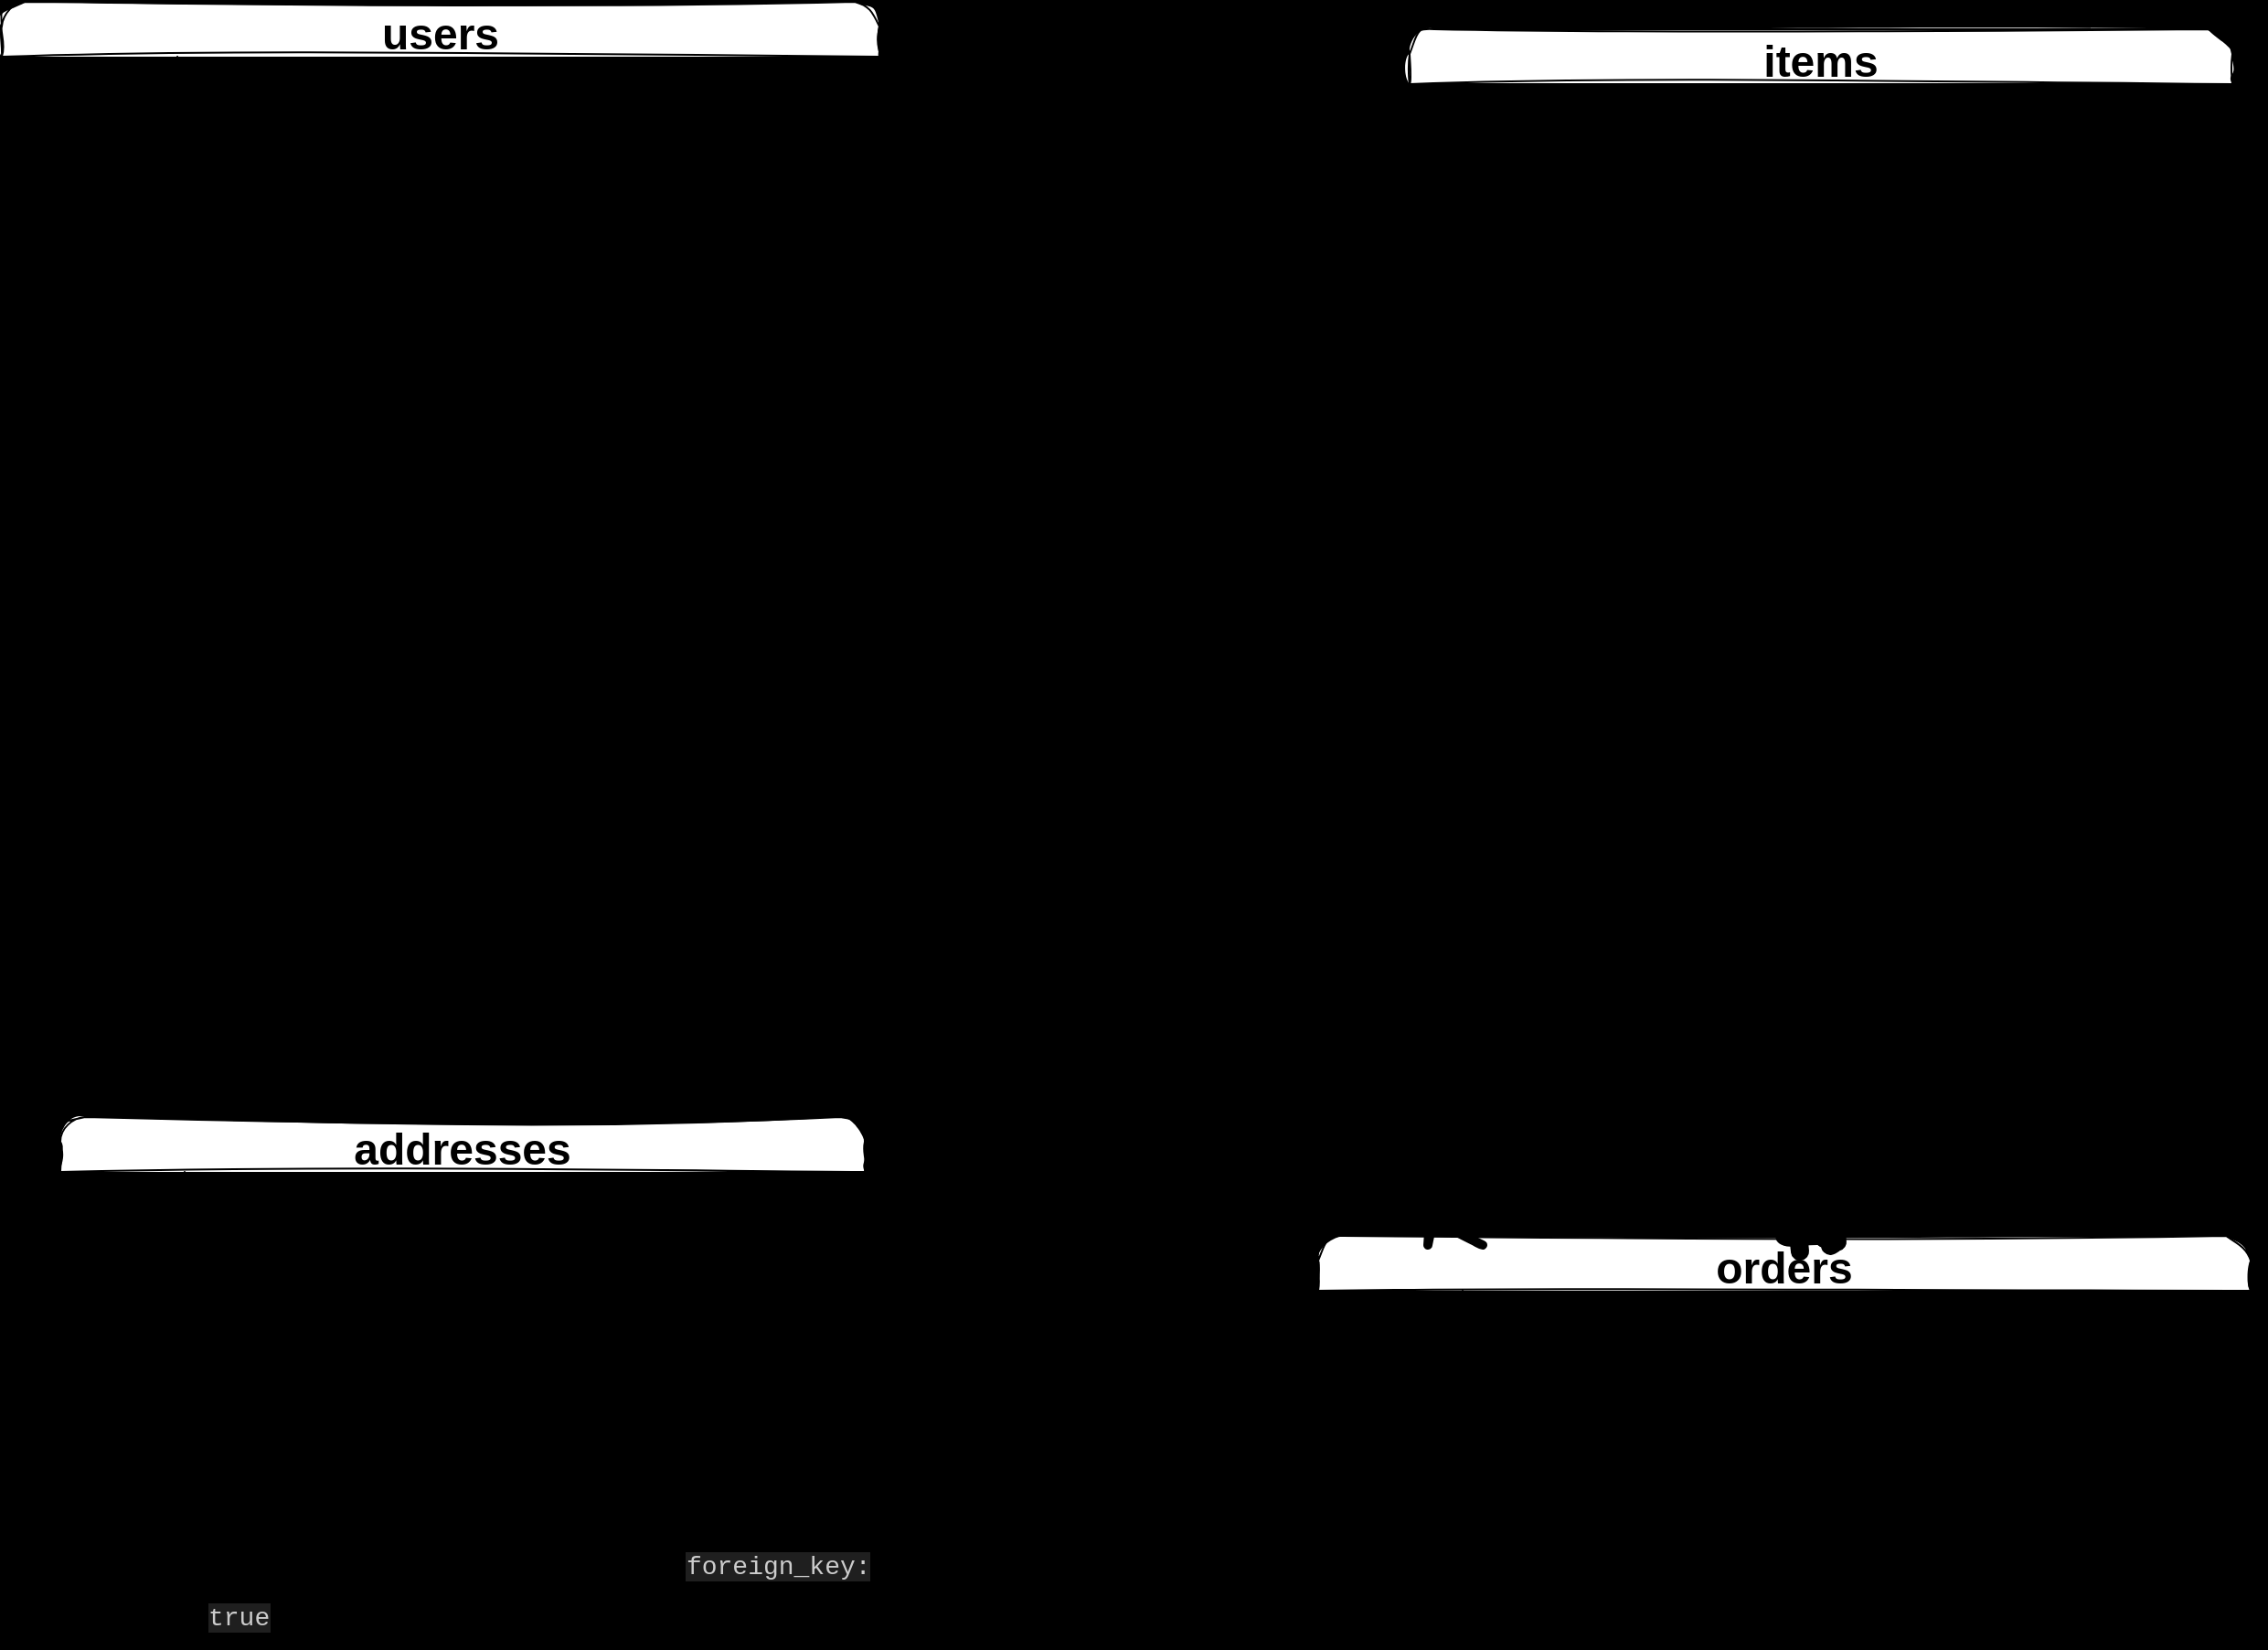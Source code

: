 <mxfile>
    <diagram id="CLmMRkyovsTW0gKOBp2L" name="ページ1">
        <mxGraphModel dx="2265" dy="595" grid="1" gridSize="10" guides="1" tooltips="1" connect="1" arrows="1" fold="1" page="1" pageScale="1" pageWidth="827" pageHeight="1169" background="#000000" math="0" shadow="0">
            <root>
                <mxCell id="0"/>
                <mxCell id="1" parent="0"/>
                <mxCell id="4" value="users" style="shape=table;startSize=30;container=1;collapsible=0;childLayout=tableLayout;fixedRows=1;rowLines=0;fontStyle=1;fontSize=24;sketch=1;curveFitting=1;jiggle=2;rounded=1;" parent="1" vertex="1">
                    <mxGeometry x="-450" y="65" width="480" height="445" as="geometry"/>
                </mxCell>
                <mxCell id="8" value="" style="shape=tableRow;horizontal=0;startSize=0;swimlaneHead=0;swimlaneBody=0;top=0;left=0;bottom=0;right=0;collapsible=0;dropTarget=0;fillColor=none;points=[[0,0.5],[1,0.5]];portConstraint=eastwest;fontSize=24;sketch=1;curveFitting=1;jiggle=2;rounded=1;" parent="4" vertex="1">
                    <mxGeometry y="30" width="480" height="30" as="geometry"/>
                </mxCell>
                <mxCell id="9" value="1" style="shape=partialRectangle;html=1;whiteSpace=wrap;connectable=0;fillColor=none;top=0;left=0;bottom=0;right=0;overflow=hidden;fontSize=24;sketch=1;curveFitting=1;jiggle=2;rounded=1;" parent="8" vertex="1">
                    <mxGeometry width="96" height="30" as="geometry">
                        <mxRectangle width="96" height="30" as="alternateBounds"/>
                    </mxGeometry>
                </mxCell>
                <mxCell id="10" value="nickname(string null:false)" style="shape=partialRectangle;html=1;whiteSpace=wrap;connectable=0;fillColor=none;top=0;left=0;bottom=0;right=0;align=left;spacingLeft=6;overflow=hidden;fontSize=24;sketch=1;curveFitting=1;jiggle=2;rounded=1;" parent="8" vertex="1">
                    <mxGeometry x="96" width="384" height="30" as="geometry">
                        <mxRectangle width="384" height="30" as="alternateBounds"/>
                    </mxGeometry>
                </mxCell>
                <mxCell id="11" value="" style="shape=tableRow;horizontal=0;startSize=0;swimlaneHead=0;swimlaneBody=0;top=0;left=0;bottom=0;right=0;collapsible=0;dropTarget=0;fillColor=none;points=[[0,0.5],[1,0.5]];portConstraint=eastwest;fontSize=24;sketch=1;curveFitting=1;jiggle=2;rounded=1;" parent="4" vertex="1">
                    <mxGeometry y="60" width="480" height="30" as="geometry"/>
                </mxCell>
                <mxCell id="12" value="2" style="shape=partialRectangle;html=1;whiteSpace=wrap;connectable=0;fillColor=none;top=0;left=0;bottom=0;right=0;overflow=hidden;fontSize=24;sketch=1;curveFitting=1;jiggle=2;rounded=1;" parent="11" vertex="1">
                    <mxGeometry width="96" height="30" as="geometry">
                        <mxRectangle width="96" height="30" as="alternateBounds"/>
                    </mxGeometry>
                </mxCell>
                <mxCell id="13" value="email(string null:false)" style="shape=partialRectangle;html=1;whiteSpace=wrap;connectable=0;fillColor=none;top=0;left=0;bottom=0;right=0;align=left;spacingLeft=6;overflow=hidden;fontSize=24;sketch=1;curveFitting=1;jiggle=2;rounded=1;" parent="11" vertex="1">
                    <mxGeometry x="96" width="384" height="30" as="geometry">
                        <mxRectangle width="384" height="30" as="alternateBounds"/>
                    </mxGeometry>
                </mxCell>
                <mxCell id="31" value="" style="shape=tableRow;horizontal=0;startSize=0;swimlaneHead=0;swimlaneBody=0;top=0;left=0;bottom=0;right=0;collapsible=0;dropTarget=0;fillColor=none;points=[[0,0.5],[1,0.5]];portConstraint=eastwest;fontSize=24;sketch=1;curveFitting=1;jiggle=2;rounded=1;" parent="4" vertex="1">
                    <mxGeometry y="90" width="480" height="30" as="geometry"/>
                </mxCell>
                <mxCell id="32" value="3" style="shape=partialRectangle;html=1;whiteSpace=wrap;connectable=0;fillColor=none;top=0;left=0;bottom=0;right=0;overflow=hidden;pointerEvents=1;fontSize=24;sketch=1;curveFitting=1;jiggle=2;rounded=1;" parent="31" vertex="1">
                    <mxGeometry width="96" height="30" as="geometry">
                        <mxRectangle width="96" height="30" as="alternateBounds"/>
                    </mxGeometry>
                </mxCell>
                <mxCell id="33" value="&#10;&lt;span style=&quot;color: rgb(240, 240, 240); font-family: Helvetica; font-size: 24px; font-style: normal; font-variant-ligatures: normal; font-variant-caps: normal; font-weight: 400; letter-spacing: normal; orphans: 2; text-align: left; text-indent: 0px; text-transform: none; widows: 2; word-spacing: 0px; -webkit-text-stroke-width: 0px; background-color: rgb(42, 37, 47); text-decoration-thickness: initial; text-decoration-style: initial; text-decoration-color: initial; float: none; display: inline !important;&quot;&gt;email(string null:false)&lt;/span&gt;&#10;&#10;" style="shape=partialRectangle;html=1;whiteSpace=wrap;connectable=0;fillColor=none;top=0;left=0;bottom=0;right=0;align=left;spacingLeft=6;overflow=hidden;fontSize=24;sketch=1;curveFitting=1;jiggle=2;rounded=1;" parent="31" vertex="1">
                    <mxGeometry x="96" width="384" height="30" as="geometry">
                        <mxRectangle width="384" height="30" as="alternateBounds"/>
                    </mxGeometry>
                </mxCell>
                <mxCell id="25" value="" style="shape=tableRow;horizontal=0;startSize=0;swimlaneHead=0;swimlaneBody=0;top=0;left=0;bottom=0;right=0;collapsible=0;dropTarget=0;fillColor=none;points=[[0,0.5],[1,0.5]];portConstraint=eastwest;fontSize=24;sketch=1;curveFitting=1;jiggle=2;rounded=1;" parent="4" vertex="1">
                    <mxGeometry y="120" width="480" height="40" as="geometry"/>
                </mxCell>
                <mxCell id="26" value="5" style="shape=partialRectangle;html=1;whiteSpace=wrap;connectable=0;fillColor=none;top=0;left=0;bottom=0;right=0;overflow=hidden;fontSize=24;sketch=1;curveFitting=1;jiggle=2;rounded=1;" parent="25" vertex="1">
                    <mxGeometry width="96" height="40" as="geometry">
                        <mxRectangle width="96" height="40" as="alternateBounds"/>
                    </mxGeometry>
                </mxCell>
                <mxCell id="27" value="lase_name(text null:false)" style="shape=partialRectangle;html=1;whiteSpace=wrap;connectable=0;fillColor=none;top=0;left=0;bottom=0;right=0;align=left;spacingLeft=6;overflow=hidden;fontSize=24;sketch=1;curveFitting=1;jiggle=2;rounded=1;" parent="25" vertex="1">
                    <mxGeometry x="96" width="384" height="40" as="geometry">
                        <mxRectangle width="384" height="40" as="alternateBounds"/>
                    </mxGeometry>
                </mxCell>
                <mxCell id="40" value="" style="shape=tableRow;horizontal=0;startSize=0;swimlaneHead=0;swimlaneBody=0;top=0;left=0;bottom=0;right=0;collapsible=0;dropTarget=0;fillColor=none;points=[[0,0.5],[1,0.5]];portConstraint=eastwest;fontSize=24;sketch=1;curveFitting=1;jiggle=2;rounded=1;" parent="4" vertex="1">
                    <mxGeometry y="160" width="480" height="45" as="geometry"/>
                </mxCell>
                <mxCell id="41" value="6" style="shape=partialRectangle;html=1;whiteSpace=wrap;connectable=0;fillColor=none;top=0;left=0;bottom=0;right=0;overflow=hidden;pointerEvents=1;fontSize=24;sketch=1;curveFitting=1;jiggle=2;rounded=1;" parent="40" vertex="1">
                    <mxGeometry width="96" height="45" as="geometry">
                        <mxRectangle width="96" height="45" as="alternateBounds"/>
                    </mxGeometry>
                </mxCell>
                <mxCell id="42" value="first_name(text null:false)" style="shape=partialRectangle;html=1;whiteSpace=wrap;connectable=0;fillColor=none;top=0;left=0;bottom=0;right=0;align=left;spacingLeft=6;overflow=hidden;fontSize=24;sketch=1;curveFitting=1;jiggle=2;rounded=1;" parent="40" vertex="1">
                    <mxGeometry x="96" width="384" height="45" as="geometry">
                        <mxRectangle width="384" height="45" as="alternateBounds"/>
                    </mxGeometry>
                </mxCell>
                <mxCell id="37" value="" style="shape=tableRow;horizontal=0;startSize=0;swimlaneHead=0;swimlaneBody=0;top=0;left=0;bottom=0;right=0;collapsible=0;dropTarget=0;fillColor=none;points=[[0,0.5],[1,0.5]];portConstraint=eastwest;fontSize=24;sketch=1;curveFitting=1;jiggle=2;rounded=1;" parent="4" vertex="1">
                    <mxGeometry y="205" width="480" height="70" as="geometry"/>
                </mxCell>
                <mxCell id="38" value="7" style="shape=partialRectangle;html=1;whiteSpace=wrap;connectable=0;fillColor=none;top=0;left=0;bottom=0;right=0;overflow=hidden;fontSize=24;sketch=1;curveFitting=1;jiggle=2;rounded=1;" parent="37" vertex="1">
                    <mxGeometry width="96" height="70" as="geometry">
                        <mxRectangle width="96" height="70" as="alternateBounds"/>
                    </mxGeometry>
                </mxCell>
                <mxCell id="39" value="last_name_kana(text null:false)" style="shape=partialRectangle;html=1;whiteSpace=wrap;connectable=0;fillColor=none;top=0;left=0;bottom=0;right=0;align=left;spacingLeft=6;overflow=hidden;fontSize=24;sketch=1;curveFitting=1;jiggle=2;rounded=1;" parent="37" vertex="1">
                    <mxGeometry x="96" width="384" height="70" as="geometry">
                        <mxRectangle width="384" height="70" as="alternateBounds"/>
                    </mxGeometry>
                </mxCell>
                <mxCell id="34" value="" style="shape=tableRow;horizontal=0;startSize=0;swimlaneHead=0;swimlaneBody=0;top=0;left=0;bottom=0;right=0;collapsible=0;dropTarget=0;fillColor=none;points=[[0,0.5],[1,0.5]];portConstraint=eastwest;fontSize=24;sketch=1;curveFitting=1;jiggle=2;rounded=1;" parent="4" vertex="1">
                    <mxGeometry y="275" width="480" height="70" as="geometry"/>
                </mxCell>
                <mxCell id="35" value="8" style="shape=partialRectangle;html=1;whiteSpace=wrap;connectable=0;fillColor=none;top=0;left=0;bottom=0;right=0;overflow=hidden;fontSize=24;sketch=1;curveFitting=1;jiggle=2;rounded=1;" parent="34" vertex="1">
                    <mxGeometry width="96" height="70" as="geometry">
                        <mxRectangle width="96" height="70" as="alternateBounds"/>
                    </mxGeometry>
                </mxCell>
                <mxCell id="36" value="first_name_kana(text null:false)" style="shape=partialRectangle;html=1;whiteSpace=wrap;connectable=0;fillColor=none;top=0;left=0;bottom=0;right=0;align=left;spacingLeft=6;overflow=hidden;fontSize=24;sketch=1;curveFitting=1;jiggle=2;rounded=1;" parent="34" vertex="1">
                    <mxGeometry x="96" width="384" height="70" as="geometry">
                        <mxRectangle width="384" height="70" as="alternateBounds"/>
                    </mxGeometry>
                </mxCell>
                <mxCell id="49" value="" style="shape=tableRow;horizontal=0;startSize=0;swimlaneHead=0;swimlaneBody=0;top=0;left=0;bottom=0;right=0;collapsible=0;dropTarget=0;fillColor=none;points=[[0,0.5],[1,0.5]];portConstraint=eastwest;fontSize=24;sketch=1;curveFitting=1;jiggle=2;rounded=1;" parent="4" vertex="1">
                    <mxGeometry y="345" width="480" height="30" as="geometry"/>
                </mxCell>
                <mxCell id="50" value="9" style="shape=partialRectangle;html=1;whiteSpace=wrap;connectable=0;fillColor=none;top=0;left=0;bottom=0;right=0;overflow=hidden;pointerEvents=1;fontSize=24;sketch=1;curveFitting=1;jiggle=2;rounded=1;" parent="49" vertex="1">
                    <mxGeometry width="96" height="30" as="geometry">
                        <mxRectangle width="96" height="30" as="alternateBounds"/>
                    </mxGeometry>
                </mxCell>
                <mxCell id="51" value="birth_data(data null:false)" style="shape=partialRectangle;html=1;whiteSpace=wrap;connectable=0;fillColor=none;top=0;left=0;bottom=0;right=0;align=left;spacingLeft=6;overflow=hidden;fontSize=24;sketch=1;curveFitting=1;jiggle=2;rounded=1;" parent="49" vertex="1">
                    <mxGeometry x="96" width="384" height="30" as="geometry">
                        <mxRectangle width="384" height="30" as="alternateBounds"/>
                    </mxGeometry>
                </mxCell>
                <mxCell id="43" value="" style="shape=tableRow;horizontal=0;startSize=0;swimlaneHead=0;swimlaneBody=0;top=0;left=0;bottom=0;right=0;collapsible=0;dropTarget=0;fillColor=none;points=[[0,0.5],[1,0.5]];portConstraint=eastwest;fontSize=24;sketch=1;curveFitting=1;jiggle=2;rounded=1;" parent="4" vertex="1">
                    <mxGeometry y="375" width="480" height="20" as="geometry"/>
                </mxCell>
                <mxCell id="44" value="" style="shape=partialRectangle;html=1;whiteSpace=wrap;connectable=0;fillColor=none;top=0;left=0;bottom=0;right=0;overflow=hidden;fontSize=24;sketch=1;curveFitting=1;jiggle=2;rounded=1;" parent="43" vertex="1">
                    <mxGeometry width="96" height="20" as="geometry">
                        <mxRectangle width="96" height="20" as="alternateBounds"/>
                    </mxGeometry>
                </mxCell>
                <mxCell id="45" value="" style="shape=partialRectangle;html=1;whiteSpace=wrap;connectable=0;fillColor=none;top=0;left=0;bottom=0;right=0;align=left;spacingLeft=6;overflow=hidden;fontSize=24;sketch=1;curveFitting=1;jiggle=2;rounded=1;" parent="43" vertex="1">
                    <mxGeometry x="96" width="384" height="20" as="geometry">
                        <mxRectangle width="384" height="20" as="alternateBounds"/>
                    </mxGeometry>
                </mxCell>
                <mxCell id="52" value="items" style="shape=table;startSize=30;container=1;collapsible=0;childLayout=tableLayout;fixedRows=1;rowLines=0;fontStyle=1;fontSize=24;sketch=1;curveFitting=1;jiggle=2;rounded=1;" parent="1" vertex="1">
                    <mxGeometry x="320" y="80" width="450" height="390" as="geometry"/>
                </mxCell>
                <mxCell id="53" value="" style="shape=tableRow;horizontal=0;startSize=0;swimlaneHead=0;swimlaneBody=0;top=0;left=0;bottom=0;right=0;collapsible=0;dropTarget=0;fillColor=none;points=[[0,0.5],[1,0.5]];portConstraint=eastwest;fontSize=24;sketch=1;curveFitting=1;jiggle=2;rounded=1;" parent="52" vertex="1">
                    <mxGeometry y="30" width="450" height="30" as="geometry"/>
                </mxCell>
                <mxCell id="54" value="" style="shape=partialRectangle;html=1;whiteSpace=wrap;connectable=0;fillColor=none;top=0;left=0;bottom=0;right=0;overflow=hidden;fontSize=24;sketch=1;curveFitting=1;jiggle=2;rounded=1;" parent="53" vertex="1">
                    <mxGeometry width="70" height="30" as="geometry">
                        <mxRectangle width="70" height="30" as="alternateBounds"/>
                    </mxGeometry>
                </mxCell>
                <mxCell id="55" value="" style="shape=partialRectangle;html=1;whiteSpace=wrap;connectable=0;fillColor=none;top=0;left=0;bottom=0;right=0;align=left;spacingLeft=6;overflow=hidden;fontSize=24;sketch=1;curveFitting=1;jiggle=2;rounded=1;" parent="53" vertex="1">
                    <mxGeometry x="70" width="380" height="30" as="geometry">
                        <mxRectangle width="380" height="30" as="alternateBounds"/>
                    </mxGeometry>
                </mxCell>
                <mxCell id="56" value="" style="shape=tableRow;horizontal=0;startSize=0;swimlaneHead=0;swimlaneBody=0;top=0;left=0;bottom=0;right=0;collapsible=0;dropTarget=0;fillColor=none;points=[[0,0.5],[1,0.5]];portConstraint=eastwest;fontSize=24;sketch=1;curveFitting=1;jiggle=2;rounded=1;" parent="52" vertex="1">
                    <mxGeometry y="60" width="450" height="30" as="geometry"/>
                </mxCell>
                <mxCell id="57" value="1" style="shape=partialRectangle;html=1;whiteSpace=wrap;connectable=0;fillColor=none;top=0;left=0;bottom=0;right=0;overflow=hidden;fontSize=24;sketch=1;curveFitting=1;jiggle=2;rounded=1;" parent="56" vertex="1">
                    <mxGeometry width="70" height="30" as="geometry">
                        <mxRectangle width="70" height="30" as="alternateBounds"/>
                    </mxGeometry>
                </mxCell>
                <mxCell id="58" value="item_name(string null:false)" style="shape=partialRectangle;html=1;whiteSpace=wrap;connectable=0;fillColor=none;top=0;left=0;bottom=0;right=0;align=left;spacingLeft=6;overflow=hidden;fontSize=24;sketch=1;curveFitting=1;jiggle=2;rounded=1;" parent="56" vertex="1">
                    <mxGeometry x="70" width="380" height="30" as="geometry">
                        <mxRectangle width="380" height="30" as="alternateBounds"/>
                    </mxGeometry>
                </mxCell>
                <mxCell id="59" value="" style="shape=tableRow;horizontal=0;startSize=0;swimlaneHead=0;swimlaneBody=0;top=0;left=0;bottom=0;right=0;collapsible=0;dropTarget=0;fillColor=none;points=[[0,0.5],[1,0.5]];portConstraint=eastwest;fontSize=24;sketch=1;curveFitting=1;jiggle=2;rounded=1;" parent="52" vertex="1">
                    <mxGeometry y="90" width="450" height="30" as="geometry"/>
                </mxCell>
                <mxCell id="60" value="2" style="shape=partialRectangle;html=1;whiteSpace=wrap;connectable=0;fillColor=none;top=0;left=0;bottom=0;right=0;overflow=hidden;pointerEvents=1;fontSize=24;sketch=1;curveFitting=1;jiggle=2;rounded=1;" parent="59" vertex="1">
                    <mxGeometry width="70" height="30" as="geometry">
                        <mxRectangle width="70" height="30" as="alternateBounds"/>
                    </mxGeometry>
                </mxCell>
                <mxCell id="61" value="item_info((text null:false)&lt;br&gt;)" style="shape=partialRectangle;html=1;whiteSpace=wrap;connectable=0;fillColor=none;top=0;left=0;bottom=0;right=0;align=left;spacingLeft=6;overflow=hidden;fontSize=24;sketch=1;curveFitting=1;jiggle=2;rounded=1;" parent="59" vertex="1">
                    <mxGeometry x="70" width="380" height="30" as="geometry">
                        <mxRectangle width="380" height="30" as="alternateBounds"/>
                    </mxGeometry>
                </mxCell>
                <mxCell id="62" value="" style="shape=tableRow;horizontal=0;startSize=0;swimlaneHead=0;swimlaneBody=0;top=0;left=0;bottom=0;right=0;collapsible=0;dropTarget=0;fillColor=none;points=[[0,0.5],[1,0.5]];portConstraint=eastwest;fontSize=24;sketch=1;curveFitting=1;jiggle=2;rounded=1;" parent="52" vertex="1">
                    <mxGeometry y="120" width="450" height="50" as="geometry"/>
                </mxCell>
                <mxCell id="63" value="3" style="shape=partialRectangle;html=1;whiteSpace=wrap;connectable=0;fillColor=none;top=0;left=0;bottom=0;right=0;overflow=hidden;fontSize=24;sketch=1;curveFitting=1;jiggle=2;rounded=1;" parent="62" vertex="1">
                    <mxGeometry width="70" height="50" as="geometry">
                        <mxRectangle width="70" height="50" as="alternateBounds"/>
                    </mxGeometry>
                </mxCell>
                <mxCell id="64" value="item_category(&lt;span style=&quot;background-color: initial;&quot;&gt;&amp;nbsp;integer null:false)&lt;/span&gt;&lt;br&gt;&lt;div style=&quot;background-color: rgb(31, 31, 31); font-family: Consolas, &amp;quot;Courier New&amp;quot;, monospace; line-height: 19px;&quot;&gt;&lt;/div&gt;" style="shape=partialRectangle;html=1;whiteSpace=wrap;connectable=0;fillColor=none;top=0;left=0;bottom=0;right=0;align=left;spacingLeft=6;overflow=hidden;fontSize=24;sketch=1;curveFitting=1;jiggle=2;rounded=1;" parent="62" vertex="1">
                    <mxGeometry x="70" width="380" height="50" as="geometry">
                        <mxRectangle width="380" height="50" as="alternateBounds"/>
                    </mxGeometry>
                </mxCell>
                <mxCell id="65" value="" style="shape=tableRow;horizontal=0;startSize=0;swimlaneHead=0;swimlaneBody=0;top=0;left=0;bottom=0;right=0;collapsible=0;dropTarget=0;fillColor=none;points=[[0,0.5],[1,0.5]];portConstraint=eastwest;fontSize=24;sketch=1;curveFitting=1;jiggle=2;rounded=1;" parent="52" vertex="1">
                    <mxGeometry y="170" width="450" height="40" as="geometry"/>
                </mxCell>
                <mxCell id="66" value="4" style="shape=partialRectangle;html=1;whiteSpace=wrap;connectable=0;fillColor=none;top=0;left=0;bottom=0;right=0;overflow=hidden;fontSize=24;sketch=1;curveFitting=1;jiggle=2;rounded=1;" parent="65" vertex="1">
                    <mxGeometry width="70" height="40" as="geometry">
                        <mxRectangle width="70" height="40" as="alternateBounds"/>
                    </mxGeometry>
                </mxCell>
                <mxCell id="67" value="item_sales_status(integer&amp;nbsp;null:false)" style="shape=partialRectangle;html=1;whiteSpace=wrap;connectable=0;fillColor=none;top=0;left=0;bottom=0;right=0;align=left;spacingLeft=6;overflow=hidden;fontSize=24;sketch=1;curveFitting=1;jiggle=2;rounded=1;" parent="65" vertex="1">
                    <mxGeometry x="70" width="380" height="40" as="geometry">
                        <mxRectangle width="380" height="40" as="alternateBounds"/>
                    </mxGeometry>
                </mxCell>
                <mxCell id="68" value="" style="shape=tableRow;horizontal=0;startSize=0;swimlaneHead=0;swimlaneBody=0;top=0;left=0;bottom=0;right=0;collapsible=0;dropTarget=0;fillColor=none;points=[[0,0.5],[1,0.5]];portConstraint=eastwest;fontSize=24;sketch=1;curveFitting=1;jiggle=2;rounded=1;" parent="52" vertex="1">
                    <mxGeometry y="210" width="450" height="30" as="geometry"/>
                </mxCell>
                <mxCell id="69" value="5" style="shape=partialRectangle;html=1;whiteSpace=wrap;connectable=0;fillColor=none;top=0;left=0;bottom=0;right=0;overflow=hidden;pointerEvents=1;fontSize=24;sketch=1;curveFitting=1;jiggle=2;rounded=1;" parent="68" vertex="1">
                    <mxGeometry width="70" height="30" as="geometry">
                        <mxRectangle width="70" height="30" as="alternateBounds"/>
                    </mxGeometry>
                </mxCell>
                <mxCell id="70" value="item_sshipping_fee-status(integer null:false)" style="shape=partialRectangle;html=1;whiteSpace=wrap;connectable=0;fillColor=none;top=0;left=0;bottom=0;right=0;align=left;spacingLeft=6;overflow=hidden;fontSize=24;sketch=1;curveFitting=1;jiggle=2;rounded=1;" parent="68" vertex="1">
                    <mxGeometry x="70" width="380" height="30" as="geometry">
                        <mxRectangle width="380" height="30" as="alternateBounds"/>
                    </mxGeometry>
                </mxCell>
                <mxCell id="71" value="" style="shape=tableRow;horizontal=0;startSize=0;swimlaneHead=0;swimlaneBody=0;top=0;left=0;bottom=0;right=0;collapsible=0;dropTarget=0;fillColor=none;points=[[0,0.5],[1,0.5]];portConstraint=eastwest;fontSize=24;sketch=1;curveFitting=1;jiggle=2;rounded=1;" parent="52" vertex="1">
                    <mxGeometry y="240" width="450" height="30" as="geometry"/>
                </mxCell>
                <mxCell id="72" value="6" style="shape=partialRectangle;html=1;whiteSpace=wrap;connectable=0;fillColor=none;top=0;left=0;bottom=0;right=0;overflow=hidden;fontSize=24;sketch=1;curveFitting=1;jiggle=2;rounded=1;" parent="71" vertex="1">
                    <mxGeometry width="70" height="30" as="geometry">
                        <mxRectangle width="70" height="30" as="alternateBounds"/>
                    </mxGeometry>
                </mxCell>
                <mxCell id="73" value="item_prefecture(integer null:false)" style="shape=partialRectangle;html=1;whiteSpace=wrap;connectable=0;fillColor=none;top=0;left=0;bottom=0;right=0;align=left;spacingLeft=6;overflow=hidden;fontSize=24;sketch=1;curveFitting=1;jiggle=2;rounded=1;" parent="71" vertex="1">
                    <mxGeometry x="70" width="380" height="30" as="geometry">
                        <mxRectangle width="380" height="30" as="alternateBounds"/>
                    </mxGeometry>
                </mxCell>
                <mxCell id="74" value="" style="shape=tableRow;horizontal=0;startSize=0;swimlaneHead=0;swimlaneBody=0;top=0;left=0;bottom=0;right=0;collapsible=0;dropTarget=0;fillColor=none;points=[[0,0.5],[1,0.5]];portConstraint=eastwest;fontSize=24;sketch=1;curveFitting=1;jiggle=2;rounded=1;" parent="52" vertex="1">
                    <mxGeometry y="270" width="450" height="60" as="geometry"/>
                </mxCell>
                <mxCell id="75" value="7" style="shape=partialRectangle;html=1;whiteSpace=wrap;connectable=0;fillColor=none;top=0;left=0;bottom=0;right=0;overflow=hidden;fontSize=24;sketch=1;curveFitting=1;jiggle=2;rounded=1;" parent="74" vertex="1">
                    <mxGeometry width="70" height="60" as="geometry">
                        <mxRectangle width="70" height="60" as="alternateBounds"/>
                    </mxGeometry>
                </mxCell>
                <mxCell id="76" value="item_scheduled_delivery(integer null:false)" style="shape=partialRectangle;html=1;whiteSpace=wrap;connectable=0;fillColor=none;top=0;left=0;bottom=0;right=0;align=left;spacingLeft=6;overflow=hidden;fontSize=24;sketch=1;curveFitting=1;jiggle=2;rounded=1;" parent="74" vertex="1">
                    <mxGeometry x="70" width="380" height="60" as="geometry">
                        <mxRectangle width="380" height="60" as="alternateBounds"/>
                    </mxGeometry>
                </mxCell>
                <mxCell id="77" value="" style="shape=tableRow;horizontal=0;startSize=0;swimlaneHead=0;swimlaneBody=0;top=0;left=0;bottom=0;right=0;collapsible=0;dropTarget=0;fillColor=none;points=[[0,0.5],[1,0.5]];portConstraint=eastwest;fontSize=24;sketch=1;curveFitting=1;jiggle=2;rounded=1;" parent="52" vertex="1">
                    <mxGeometry y="330" width="450" height="30" as="geometry"/>
                </mxCell>
                <mxCell id="78" value="8" style="shape=partialRectangle;html=1;whiteSpace=wrap;connectable=0;fillColor=none;top=0;left=0;bottom=0;right=0;overflow=hidden;pointerEvents=1;fontSize=24;sketch=1;curveFitting=1;jiggle=2;rounded=1;" parent="77" vertex="1">
                    <mxGeometry width="70" height="30" as="geometry">
                        <mxRectangle width="70" height="30" as="alternateBounds"/>
                    </mxGeometry>
                </mxCell>
                <mxCell id="79" value="item_price(integer null:false)" style="shape=partialRectangle;html=1;whiteSpace=wrap;connectable=0;fillColor=none;top=0;left=0;bottom=0;right=0;align=left;spacingLeft=6;overflow=hidden;fontSize=24;sketch=1;curveFitting=1;jiggle=2;rounded=1;" parent="77" vertex="1">
                    <mxGeometry x="70" width="380" height="30" as="geometry">
                        <mxRectangle width="380" height="30" as="alternateBounds"/>
                    </mxGeometry>
                </mxCell>
                <mxCell id="84" style="edgeStyle=none;html=1;entryX=1;entryY=0.5;entryDx=0;entryDy=0;fontSize=24;sketch=1;curveFitting=1;jiggle=2;" parent="52" source="52" target="68" edge="1">
                    <mxGeometry relative="1" as="geometry"/>
                </mxCell>
                <mxCell id="98" value="orders" style="shape=table;startSize=30;container=1;collapsible=0;childLayout=tableLayout;fixedRows=1;rowLines=0;fontStyle=1;fontSize=24;sketch=1;curveFitting=1;jiggle=2;rounded=1;" parent="1" vertex="1">
                    <mxGeometry x="270" y="740" width="510" height="170" as="geometry"/>
                </mxCell>
                <mxCell id="129" style="edgeStyle=none;html=1;entryX=1;entryY=0.5;entryDx=0;entryDy=0;fontSize=24;sketch=1;curveFitting=1;jiggle=2;" parent="98" source="98" edge="1">
                    <mxGeometry relative="1" as="geometry">
                        <mxPoint x="450" y="105" as="targetPoint"/>
                    </mxGeometry>
                </mxCell>
                <mxCell id="202" value="" style="shape=tableRow;horizontal=0;startSize=0;swimlaneHead=0;swimlaneBody=0;top=0;left=0;bottom=0;right=0;collapsible=0;dropTarget=0;fillColor=none;points=[[0,0.5],[1,0.5]];portConstraint=eastwest;fontSize=24;sketch=1;curveFitting=1;jiggle=2;rounded=1;" parent="98" vertex="1">
                    <mxGeometry y="30" width="510" height="30" as="geometry"/>
                </mxCell>
                <mxCell id="203" value="11" style="shape=partialRectangle;html=1;whiteSpace=wrap;connectable=0;fillColor=none;top=0;left=0;bottom=0;right=0;overflow=hidden;fontSize=24;sketch=1;curveFitting=1;jiggle=2;rounded=1;" parent="202" vertex="1">
                    <mxGeometry width="79" height="30" as="geometry">
                        <mxRectangle width="79" height="30" as="alternateBounds"/>
                    </mxGeometry>
                </mxCell>
                <mxCell id="204" value="item (references not null foregin key )" style="shape=partialRectangle;html=1;whiteSpace=wrap;connectable=0;fillColor=none;top=0;left=0;bottom=0;right=0;align=left;spacingLeft=6;overflow=hidden;fontSize=24;sketch=1;curveFitting=1;jiggle=2;rounded=1;" parent="202" vertex="1">
                    <mxGeometry x="79" width="431" height="30" as="geometry">
                        <mxRectangle width="431" height="30" as="alternateBounds"/>
                    </mxGeometry>
                </mxCell>
                <mxCell id="206" value="" style="shape=tableRow;horizontal=0;startSize=0;swimlaneHead=0;swimlaneBody=0;top=0;left=0;bottom=0;right=0;collapsible=0;dropTarget=0;fillColor=none;points=[[0,0.5],[1,0.5]];portConstraint=eastwest;fontSize=24;sketch=1;curveFitting=1;jiggle=2;rounded=1;" parent="98" vertex="1">
                    <mxGeometry y="60" width="510" height="60" as="geometry"/>
                </mxCell>
                <mxCell id="207" value="12" style="shape=partialRectangle;html=1;whiteSpace=wrap;connectable=0;fillColor=none;top=0;left=0;bottom=0;right=0;overflow=hidden;pointerEvents=1;fontSize=24;sketch=1;curveFitting=1;jiggle=2;rounded=1;" parent="206" vertex="1">
                    <mxGeometry width="79" height="60" as="geometry">
                        <mxRectangle width="79" height="60" as="alternateBounds"/>
                    </mxGeometry>
                </mxCell>
                <mxCell id="208" value="user (referencer not null foregin key)" style="shape=partialRectangle;html=1;whiteSpace=wrap;connectable=0;fillColor=none;top=0;left=0;bottom=0;right=0;align=left;spacingLeft=6;overflow=hidden;fontSize=24;sketch=1;curveFitting=1;jiggle=2;rounded=1;" parent="206" vertex="1">
                    <mxGeometry x="79" width="431" height="60" as="geometry">
                        <mxRectangle width="431" height="60" as="alternateBounds"/>
                    </mxGeometry>
                </mxCell>
                <mxCell id="222" value="" style="edgeStyle=entityRelationEdgeStyle;fontSize=12;html=1;endArrow=ERoneToMany;sketch=1;hachureGap=4;jiggle=2;curveFitting=1;strokeWidth=5;fontFamily=Architects Daughter;fontSource=https%3A%2F%2Ffonts.googleapis.com%2Fcss%3Ffamily%3DArchitects%2BDaughter;endFill=0;endSize=24;" parent="1" edge="1">
                    <mxGeometry width="100" height="100" relative="1" as="geometry">
                        <mxPoint x="-30" y="320" as="sourcePoint"/>
                        <mxPoint x="310" y="320" as="targetPoint"/>
                    </mxGeometry>
                </mxCell>
                <mxCell id="237" value="addresses" style="shape=table;startSize=30;container=1;collapsible=0;childLayout=tableLayout;fixedRows=1;rowLines=0;fontStyle=1;fontSize=24;sketch=1;curveFitting=1;jiggle=2;rounded=1;" vertex="1" parent="1">
                    <mxGeometry x="-418" y="675" width="440" height="290" as="geometry"/>
                </mxCell>
                <mxCell id="244" style="edgeStyle=none;html=1;entryX=1;entryY=0.5;entryDx=0;entryDy=0;fontSize=24;sketch=1;curveFitting=1;jiggle=2;" edge="1" parent="237" source="237">
                    <mxGeometry relative="1" as="geometry">
                        <mxPoint x="450" y="105" as="targetPoint"/>
                    </mxGeometry>
                </mxCell>
                <mxCell id="248" value="" style="shape=tableRow;horizontal=0;startSize=0;swimlaneHead=0;swimlaneBody=0;top=0;left=0;bottom=0;right=0;collapsible=0;dropTarget=0;fillColor=none;points=[[0,0.5],[1,0.5]];portConstraint=eastwest;fontSize=24;sketch=1;curveFitting=1;jiggle=2;rounded=1;" vertex="1" parent="237">
                    <mxGeometry y="30" width="440" height="30" as="geometry"/>
                </mxCell>
                <mxCell id="249" value="1" style="shape=partialRectangle;html=1;whiteSpace=wrap;connectable=0;fillColor=none;top=0;left=0;bottom=0;right=0;overflow=hidden;fontSize=24;sketch=1;curveFitting=1;jiggle=2;rounded=1;" vertex="1" parent="248">
                    <mxGeometry width="68" height="30" as="geometry">
                        <mxRectangle width="68" height="30" as="alternateBounds"/>
                    </mxGeometry>
                </mxCell>
                <mxCell id="250" value="postsl_dode(string&amp;nbsp; null:false)" style="shape=partialRectangle;html=1;whiteSpace=wrap;connectable=0;fillColor=none;top=0;left=0;bottom=0;right=0;align=left;spacingLeft=6;overflow=hidden;fontSize=24;sketch=1;curveFitting=1;jiggle=2;rounded=1;" vertex="1" parent="248">
                    <mxGeometry x="68" width="372" height="30" as="geometry">
                        <mxRectangle width="372" height="30" as="alternateBounds"/>
                    </mxGeometry>
                </mxCell>
                <mxCell id="251" value="" style="shape=tableRow;horizontal=0;startSize=0;swimlaneHead=0;swimlaneBody=0;top=0;left=0;bottom=0;right=0;collapsible=0;dropTarget=0;fillColor=none;points=[[0,0.5],[1,0.5]];portConstraint=eastwest;fontSize=24;sketch=1;curveFitting=1;jiggle=2;rounded=1;" vertex="1" parent="237">
                    <mxGeometry y="60" width="440" height="30" as="geometry"/>
                </mxCell>
                <mxCell id="252" value="2" style="shape=partialRectangle;html=1;whiteSpace=wrap;connectable=0;fillColor=none;top=0;left=0;bottom=0;right=0;overflow=hidden;fontSize=24;sketch=1;curveFitting=1;jiggle=2;rounded=1;" vertex="1" parent="251">
                    <mxGeometry width="68" height="30" as="geometry">
                        <mxRectangle width="68" height="30" as="alternateBounds"/>
                    </mxGeometry>
                </mxCell>
                <mxCell id="253" value="item_prefecture&amp;nbsp;(integer null:false" style="shape=partialRectangle;html=1;whiteSpace=wrap;connectable=0;fillColor=none;top=0;left=0;bottom=0;right=0;align=left;spacingLeft=6;overflow=hidden;fontSize=24;sketch=1;curveFitting=1;jiggle=2;rounded=1;" vertex="1" parent="251">
                    <mxGeometry x="68" width="372" height="30" as="geometry">
                        <mxRectangle width="372" height="30" as="alternateBounds"/>
                    </mxGeometry>
                </mxCell>
                <mxCell id="254" value="" style="shape=tableRow;horizontal=0;startSize=0;swimlaneHead=0;swimlaneBody=0;top=0;left=0;bottom=0;right=0;collapsible=0;dropTarget=0;fillColor=none;points=[[0,0.5],[1,0.5]];portConstraint=eastwest;fontSize=24;sketch=1;curveFitting=1;jiggle=2;rounded=1;" vertex="1" parent="237">
                    <mxGeometry y="90" width="440" height="30" as="geometry"/>
                </mxCell>
                <mxCell id="255" value="3" style="shape=partialRectangle;html=1;whiteSpace=wrap;connectable=0;fillColor=none;top=0;left=0;bottom=0;right=0;overflow=hidden;pointerEvents=1;fontSize=24;sketch=1;curveFitting=1;jiggle=2;rounded=1;" vertex="1" parent="254">
                    <mxGeometry width="68" height="30" as="geometry">
                        <mxRectangle width="68" height="30" as="alternateBounds"/>
                    </mxGeometry>
                </mxCell>
                <mxCell id="256" value="city(string&amp;nbsp; null:false)" style="shape=partialRectangle;html=1;whiteSpace=wrap;connectable=0;fillColor=none;top=0;left=0;bottom=0;right=0;align=left;spacingLeft=6;overflow=hidden;fontSize=24;sketch=1;curveFitting=1;jiggle=2;rounded=1;" vertex="1" parent="254">
                    <mxGeometry x="68" width="372" height="30" as="geometry">
                        <mxRectangle width="372" height="30" as="alternateBounds"/>
                    </mxGeometry>
                </mxCell>
                <mxCell id="257" value="" style="shape=tableRow;horizontal=0;startSize=0;swimlaneHead=0;swimlaneBody=0;top=0;left=0;bottom=0;right=0;collapsible=0;dropTarget=0;fillColor=none;points=[[0,0.5],[1,0.5]];portConstraint=eastwest;fontSize=24;sketch=1;curveFitting=1;jiggle=2;rounded=1;" vertex="1" parent="237">
                    <mxGeometry y="120" width="440" height="30" as="geometry"/>
                </mxCell>
                <mxCell id="258" value="4" style="shape=partialRectangle;html=1;whiteSpace=wrap;connectable=0;fillColor=none;top=0;left=0;bottom=0;right=0;overflow=hidden;fontSize=24;sketch=1;curveFitting=1;jiggle=2;rounded=1;" vertex="1" parent="257">
                    <mxGeometry width="68" height="30" as="geometry">
                        <mxRectangle width="68" height="30" as="alternateBounds"/>
                    </mxGeometry>
                </mxCell>
                <mxCell id="259" value="addresses(string&amp;nbsp; null:false)" style="shape=partialRectangle;html=1;whiteSpace=wrap;connectable=0;fillColor=none;top=0;left=0;bottom=0;right=0;align=left;spacingLeft=6;overflow=hidden;fontSize=24;sketch=1;curveFitting=1;jiggle=2;rounded=1;" vertex="1" parent="257">
                    <mxGeometry x="68" width="372" height="30" as="geometry">
                        <mxRectangle width="372" height="30" as="alternateBounds"/>
                    </mxGeometry>
                </mxCell>
                <mxCell id="260" value="" style="shape=tableRow;horizontal=0;startSize=0;swimlaneHead=0;swimlaneBody=0;top=0;left=0;bottom=0;right=0;collapsible=0;dropTarget=0;fillColor=none;points=[[0,0.5],[1,0.5]];portConstraint=eastwest;fontSize=24;sketch=1;curveFitting=1;jiggle=2;rounded=1;" vertex="1" parent="237">
                    <mxGeometry y="150" width="440" height="30" as="geometry"/>
                </mxCell>
                <mxCell id="261" value="5" style="shape=partialRectangle;html=1;whiteSpace=wrap;connectable=0;fillColor=none;top=0;left=0;bottom=0;right=0;overflow=hidden;fontSize=24;sketch=1;curveFitting=1;jiggle=2;rounded=1;" vertex="1" parent="260">
                    <mxGeometry width="68" height="30" as="geometry">
                        <mxRectangle width="68" height="30" as="alternateBounds"/>
                    </mxGeometry>
                </mxCell>
                <mxCell id="262" value="building(string&amp;nbsp; )" style="shape=partialRectangle;html=1;whiteSpace=wrap;connectable=0;fillColor=none;top=0;left=0;bottom=0;right=0;align=left;spacingLeft=6;overflow=hidden;fontSize=24;sketch=1;curveFitting=1;jiggle=2;rounded=1;" vertex="1" parent="260">
                    <mxGeometry x="68" width="372" height="30" as="geometry">
                        <mxRectangle width="372" height="30" as="alternateBounds"/>
                    </mxGeometry>
                </mxCell>
                <mxCell id="263" value="" style="shape=tableRow;horizontal=0;startSize=0;swimlaneHead=0;swimlaneBody=0;top=0;left=0;bottom=0;right=0;collapsible=0;dropTarget=0;fillColor=none;points=[[0,0.5],[1,0.5]];portConstraint=eastwest;fontSize=24;sketch=1;curveFitting=1;jiggle=2;rounded=1;" vertex="1" parent="237">
                    <mxGeometry y="180" width="440" height="60" as="geometry"/>
                </mxCell>
                <mxCell id="264" value="6" style="shape=partialRectangle;html=1;whiteSpace=wrap;connectable=0;fillColor=none;top=0;left=0;bottom=0;right=0;overflow=hidden;pointerEvents=1;fontSize=24;sketch=1;curveFitting=1;jiggle=2;rounded=1;" vertex="1" parent="263">
                    <mxGeometry width="68" height="60" as="geometry">
                        <mxRectangle width="68" height="60" as="alternateBounds"/>
                    </mxGeometry>
                </mxCell>
                <mxCell id="265" value="phone-number(string&amp;nbsp; null:false)" style="shape=partialRectangle;html=1;whiteSpace=wrap;connectable=0;fillColor=none;top=0;left=0;bottom=0;right=0;align=left;spacingLeft=6;overflow=hidden;fontSize=24;sketch=1;curveFitting=1;jiggle=2;rounded=1;" vertex="1" parent="263">
                    <mxGeometry x="68" width="372" height="60" as="geometry">
                        <mxRectangle width="372" height="60" as="alternateBounds"/>
                    </mxGeometry>
                </mxCell>
                <mxCell id="311" value="" style="edgeStyle=entityRelationEdgeStyle;fontSize=12;html=1;endArrow=ERzeroToOne;startArrow=ERmandOne;sketch=1;hachureGap=4;jiggle=2;curveFitting=1;fontFamily=Architects Daughter;fontSource=https%3A%2F%2Ffonts.googleapis.com%2Fcss%3Ffamily%3DArchitects%2BDaughter;entryX=0.5;entryY=0;entryDx=0;entryDy=0;exitX=0.5;exitY=1;exitDx=0;exitDy=0;strokeWidth=10;" edge="1" parent="1" source="52" target="98">
                    <mxGeometry width="100" height="100" relative="1" as="geometry">
                        <mxPoint x="140" y="410" as="sourcePoint"/>
                        <mxPoint x="240" y="310" as="targetPoint"/>
                    </mxGeometry>
                </mxCell>
                <mxCell id="313" value="" style="edgeStyle=entityRelationEdgeStyle;fontSize=12;html=1;endArrow=ERzeroToOne;startArrow=ERmandOne;sketch=1;hachureGap=4;jiggle=2;curveFitting=1;fontFamily=Architects Daughter;fontSource=https%3A%2F%2Ffonts.googleapis.com%2Fcss%3Ffamily%3DArchitects%2BDaughter;exitX=1.009;exitY=0.848;exitDx=0;exitDy=0;strokeWidth=10;exitPerimeter=0;entryX=-0.01;entryY=0.348;entryDx=0;entryDy=0;entryPerimeter=0;" edge="1" parent="1" target="206">
                    <mxGeometry width="100" height="100" relative="1" as="geometry">
                        <mxPoint x="30.96" y="760.88" as="sourcePoint"/>
                        <mxPoint x="210" y="730" as="targetPoint"/>
                    </mxGeometry>
                </mxCell>
                <mxCell id="316" value="encryted_password(name nul)" style="shape=partialRectangle;html=1;whiteSpace=wrap;connectable=0;fillColor=none;top=0;left=0;bottom=0;right=0;align=left;spacingLeft=6;overflow=hidden;fontSize=24;sketch=1;curveFitting=1;jiggle=2;rounded=1;" vertex="1" parent="1">
                    <mxGeometry x="-366" y="150" width="336" height="40" as="geometry">
                        <mxRectangle width="336" height="40" as="alternateBounds"/>
                    </mxGeometry>
                </mxCell>
                <mxCell id="317" value="" style="edgeStyle=entityRelationEdgeStyle;fontSize=12;html=1;endArrow=ERoneToMany;sketch=1;hachureGap=4;jiggle=2;curveFitting=1;strokeWidth=5;fontFamily=Architects Daughter;fontSource=https%3A%2F%2Ffonts.googleapis.com%2Fcss%3Ffamily%3DArchitects%2BDaughter;endFill=0;endSize=24;" edge="1" parent="1">
                    <mxGeometry width="100" height="100" relative="1" as="geometry">
                        <mxPoint x="30" y="510" as="sourcePoint"/>
                        <mxPoint x="360" y="730" as="targetPoint"/>
                    </mxGeometry>
                </mxCell>
                <mxCell id="318" value="" style="shape=tableRow;horizontal=0;startSize=0;swimlaneHead=0;swimlaneBody=0;top=0;left=0;bottom=0;right=0;collapsible=0;dropTarget=0;fillColor=none;points=[[0,0.5],[1,0.5]];portConstraint=eastwest;fontSize=24;sketch=1;curveFitting=1;jiggle=2;rounded=1;" vertex="1" parent="1">
                    <mxGeometry x="-413" y="900" width="440" height="60" as="geometry"/>
                </mxCell>
                <mxCell id="319" value="7" style="shape=partialRectangle;html=1;whiteSpace=wrap;connectable=0;fillColor=none;top=0;left=0;bottom=0;right=0;overflow=hidden;pointerEvents=1;fontSize=24;sketch=1;curveFitting=1;jiggle=2;rounded=1;" vertex="1" parent="318">
                    <mxGeometry width="68" height="60" as="geometry">
                        <mxRectangle width="68" height="60" as="alternateBounds"/>
                    </mxGeometry>
                </mxCell>
                <mxCell id="320" value="order(references not null&lt;span style=&quot;background-color: rgb(31, 31, 31); color: rgb(204, 204, 204); font-family: Consolas, &amp;quot;Courier New&amp;quot;, monospace; font-size: 14px;&quot;&gt;foreign_key: true&lt;/span&gt;&lt;br&gt;)" style="shape=partialRectangle;html=1;whiteSpace=wrap;connectable=0;fillColor=none;top=0;left=0;bottom=0;right=0;align=left;spacingLeft=6;overflow=hidden;fontSize=24;sketch=1;curveFitting=1;jiggle=2;rounded=1;" vertex="1" parent="318">
                    <mxGeometry x="68" width="372" height="60" as="geometry">
                        <mxRectangle width="372" height="60" as="alternateBounds"/>
                    </mxGeometry>
                </mxCell>
            </root>
        </mxGraphModel>
    </diagram>
</mxfile>